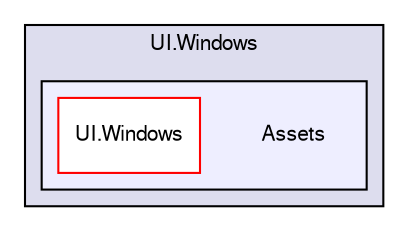digraph "Assets" {
  compound=true
  node [ fontsize="10", fontname="FreeSans"];
  edge [ labelfontsize="10", labelfontname="FreeSans"];
  subgraph clusterdir_17091247df6930ac95b868ee9f966bda {
    graph [ bgcolor="#ddddee", pencolor="black", label="UI.Windows" fontname="FreeSans", fontsize="10", URL="dir_17091247df6930ac95b868ee9f966bda.html"]
  subgraph clusterdir_2a8c73e93c71fc24504a57b4dab72380 {
    graph [ bgcolor="#eeeeff", pencolor="black", label="" URL="dir_2a8c73e93c71fc24504a57b4dab72380.html"];
    dir_2a8c73e93c71fc24504a57b4dab72380 [shape=plaintext label="Assets"];
    dir_840d7d22eff27a012a388f4c953ffb27 [shape=box label="UI.Windows" color="red" fillcolor="white" style="filled" URL="dir_840d7d22eff27a012a388f4c953ffb27.html"];
  }
  }
}
